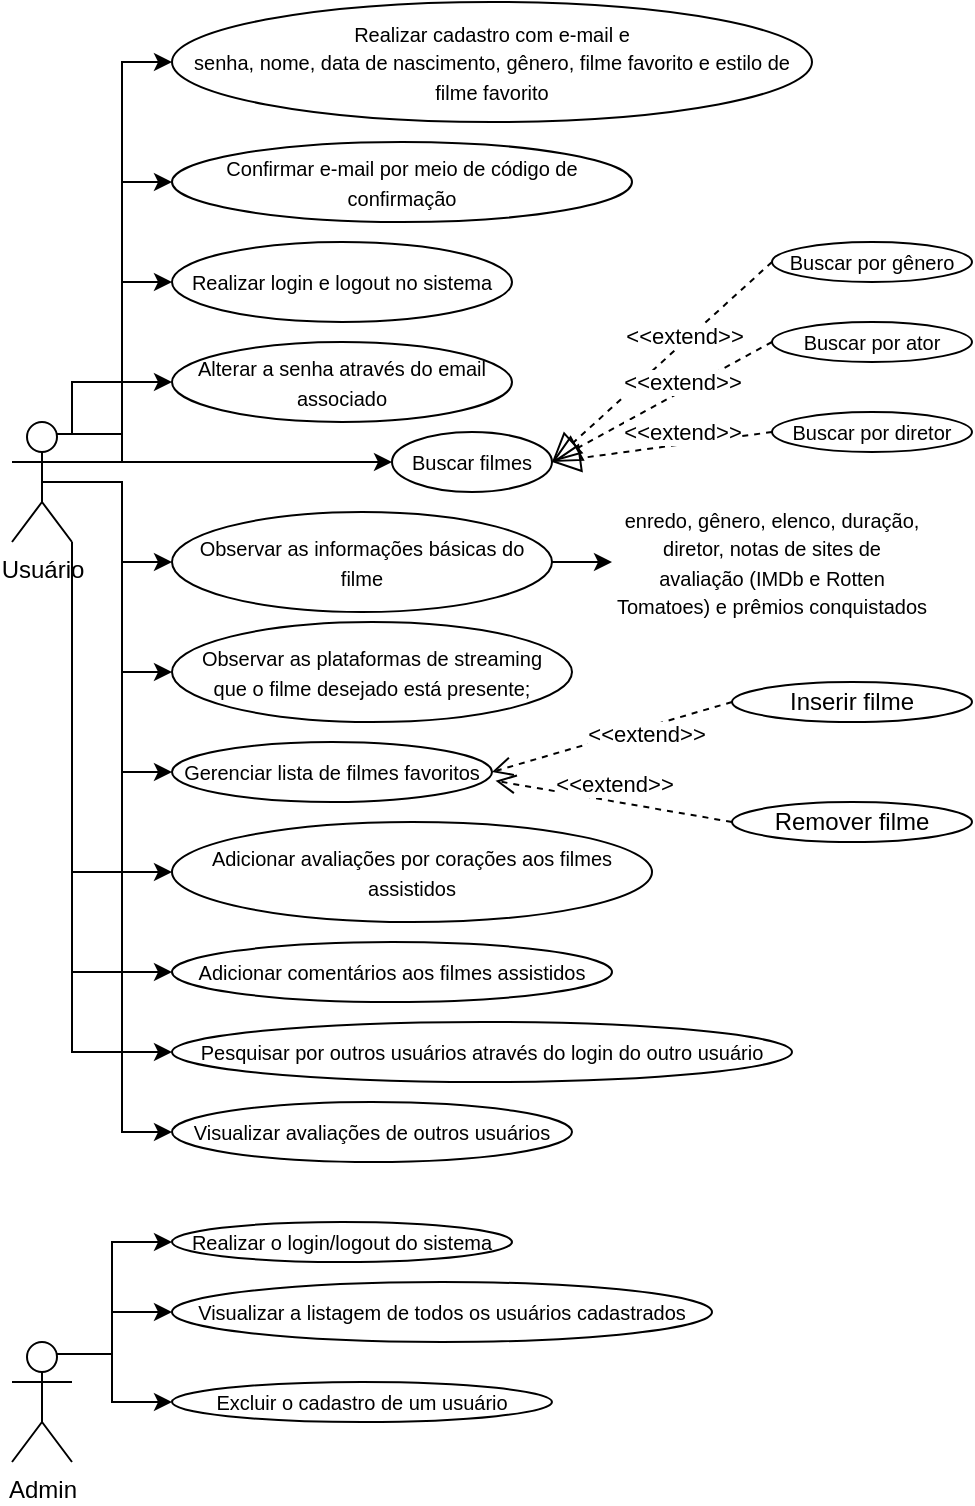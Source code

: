 <mxfile version="21.6.8" type="device">
  <diagram name="Page-1" id="ndGJzlXrIU8CfeqaNyqw">
    <mxGraphModel dx="927" dy="401" grid="1" gridSize="10" guides="1" tooltips="1" connect="1" arrows="1" fold="1" page="1" pageScale="1" pageWidth="850" pageHeight="1100" background="none" math="0" shadow="0">
      <root>
        <mxCell id="0" />
        <mxCell id="1" parent="0" />
        <mxCell id="X93Lmip0L_ZCADtNSoCG-7" style="edgeStyle=orthogonalEdgeStyle;rounded=0;orthogonalLoop=1;jettySize=auto;html=1;exitX=1;exitY=0.333;exitDx=0;exitDy=0;exitPerimeter=0;entryX=0;entryY=0.5;entryDx=0;entryDy=0;" parent="1" source="X93Lmip0L_ZCADtNSoCG-1" target="X93Lmip0L_ZCADtNSoCG-6" edge="1">
          <mxGeometry relative="1" as="geometry" />
        </mxCell>
        <mxCell id="X93Lmip0L_ZCADtNSoCG-10" style="edgeStyle=orthogonalEdgeStyle;rounded=0;orthogonalLoop=1;jettySize=auto;html=1;exitX=0.75;exitY=0.1;exitDx=0;exitDy=0;exitPerimeter=0;entryX=0;entryY=0.5;entryDx=0;entryDy=0;" parent="1" source="X93Lmip0L_ZCADtNSoCG-1" target="X93Lmip0L_ZCADtNSoCG-9" edge="1">
          <mxGeometry relative="1" as="geometry" />
        </mxCell>
        <mxCell id="X93Lmip0L_ZCADtNSoCG-12" style="edgeStyle=orthogonalEdgeStyle;rounded=0;orthogonalLoop=1;jettySize=auto;html=1;exitX=0.75;exitY=0.1;exitDx=0;exitDy=0;exitPerimeter=0;entryX=0;entryY=0.5;entryDx=0;entryDy=0;" parent="1" source="X93Lmip0L_ZCADtNSoCG-1" target="X93Lmip0L_ZCADtNSoCG-11" edge="1">
          <mxGeometry relative="1" as="geometry" />
        </mxCell>
        <mxCell id="X93Lmip0L_ZCADtNSoCG-14" style="edgeStyle=orthogonalEdgeStyle;rounded=0;orthogonalLoop=1;jettySize=auto;html=1;exitX=0.75;exitY=0.1;exitDx=0;exitDy=0;exitPerimeter=0;" parent="1" source="X93Lmip0L_ZCADtNSoCG-1" target="X93Lmip0L_ZCADtNSoCG-13" edge="1">
          <mxGeometry relative="1" as="geometry">
            <Array as="points">
              <mxPoint x="50" y="286" />
              <mxPoint x="50" y="260" />
            </Array>
          </mxGeometry>
        </mxCell>
        <mxCell id="X93Lmip0L_ZCADtNSoCG-17" style="edgeStyle=orthogonalEdgeStyle;rounded=0;orthogonalLoop=1;jettySize=auto;html=1;exitX=0.5;exitY=0.5;exitDx=0;exitDy=0;exitPerimeter=0;entryX=0;entryY=0.5;entryDx=0;entryDy=0;" parent="1" source="X93Lmip0L_ZCADtNSoCG-1" target="X93Lmip0L_ZCADtNSoCG-15" edge="1">
          <mxGeometry relative="1" as="geometry">
            <Array as="points">
              <mxPoint x="35" y="300" />
            </Array>
          </mxGeometry>
        </mxCell>
        <mxCell id="X93Lmip0L_ZCADtNSoCG-20" style="edgeStyle=orthogonalEdgeStyle;rounded=0;orthogonalLoop=1;jettySize=auto;html=1;exitX=0.5;exitY=0.5;exitDx=0;exitDy=0;exitPerimeter=0;" parent="1" source="X93Lmip0L_ZCADtNSoCG-1" target="X93Lmip0L_ZCADtNSoCG-18" edge="1">
          <mxGeometry relative="1" as="geometry" />
        </mxCell>
        <mxCell id="X93Lmip0L_ZCADtNSoCG-24" style="edgeStyle=orthogonalEdgeStyle;rounded=0;orthogonalLoop=1;jettySize=auto;html=1;exitX=0.5;exitY=0.5;exitDx=0;exitDy=0;exitPerimeter=0;entryX=0;entryY=0.5;entryDx=0;entryDy=0;" parent="1" source="X93Lmip0L_ZCADtNSoCG-1" target="X93Lmip0L_ZCADtNSoCG-23" edge="1">
          <mxGeometry relative="1" as="geometry" />
        </mxCell>
        <mxCell id="X93Lmip0L_ZCADtNSoCG-26" style="edgeStyle=orthogonalEdgeStyle;rounded=0;orthogonalLoop=1;jettySize=auto;html=1;exitX=0.5;exitY=0.5;exitDx=0;exitDy=0;exitPerimeter=0;entryX=0;entryY=0.5;entryDx=0;entryDy=0;" parent="1" source="X93Lmip0L_ZCADtNSoCG-1" target="X93Lmip0L_ZCADtNSoCG-25" edge="1">
          <mxGeometry relative="1" as="geometry" />
        </mxCell>
        <mxCell id="X93Lmip0L_ZCADtNSoCG-30" style="edgeStyle=orthogonalEdgeStyle;rounded=0;orthogonalLoop=1;jettySize=auto;html=1;exitX=1;exitY=1;exitDx=0;exitDy=0;exitPerimeter=0;entryX=0;entryY=0.5;entryDx=0;entryDy=0;" parent="1" source="X93Lmip0L_ZCADtNSoCG-1" target="X93Lmip0L_ZCADtNSoCG-29" edge="1">
          <mxGeometry relative="1" as="geometry" />
        </mxCell>
        <mxCell id="X93Lmip0L_ZCADtNSoCG-32" style="edgeStyle=orthogonalEdgeStyle;rounded=0;orthogonalLoop=1;jettySize=auto;html=1;exitX=1;exitY=1;exitDx=0;exitDy=0;exitPerimeter=0;entryX=0;entryY=0.5;entryDx=0;entryDy=0;" parent="1" source="X93Lmip0L_ZCADtNSoCG-1" target="X93Lmip0L_ZCADtNSoCG-31" edge="1">
          <mxGeometry relative="1" as="geometry" />
        </mxCell>
        <mxCell id="X93Lmip0L_ZCADtNSoCG-34" style="edgeStyle=orthogonalEdgeStyle;rounded=0;orthogonalLoop=1;jettySize=auto;html=1;exitX=1;exitY=1;exitDx=0;exitDy=0;exitPerimeter=0;entryX=0;entryY=0.5;entryDx=0;entryDy=0;" parent="1" source="X93Lmip0L_ZCADtNSoCG-1" target="X93Lmip0L_ZCADtNSoCG-33" edge="1">
          <mxGeometry relative="1" as="geometry" />
        </mxCell>
        <mxCell id="X93Lmip0L_ZCADtNSoCG-38" style="edgeStyle=orthogonalEdgeStyle;rounded=0;orthogonalLoop=1;jettySize=auto;html=1;entryX=0;entryY=0.5;entryDx=0;entryDy=0;" parent="1" source="X93Lmip0L_ZCADtNSoCG-1" target="X93Lmip0L_ZCADtNSoCG-37" edge="1">
          <mxGeometry relative="1" as="geometry" />
        </mxCell>
        <mxCell id="X93Lmip0L_ZCADtNSoCG-1" value="Usuário" style="shape=umlActor;verticalLabelPosition=bottom;verticalAlign=top;html=1;outlineConnect=0;" parent="1" vertex="1">
          <mxGeometry x="20" y="280" width="30" height="60" as="geometry" />
        </mxCell>
        <mxCell id="X93Lmip0L_ZCADtNSoCG-6" value="&lt;font style=&quot;font-size: 10px;&quot;&gt;Realizar cadastro com e-mail e&lt;br&gt;senha, nome, data de nascimento, gênero, filme favorito e estilo de filme favorito&lt;/font&gt;" style="ellipse;whiteSpace=wrap;html=1;" parent="1" vertex="1">
          <mxGeometry x="100" y="70" width="320" height="60" as="geometry" />
        </mxCell>
        <mxCell id="X93Lmip0L_ZCADtNSoCG-9" value="&lt;font style=&quot;font-size: 10px;&quot;&gt;Confirmar e-mail por meio de código de confirmação&lt;/font&gt;" style="ellipse;whiteSpace=wrap;html=1;" parent="1" vertex="1">
          <mxGeometry x="100" y="140" width="230" height="40" as="geometry" />
        </mxCell>
        <mxCell id="X93Lmip0L_ZCADtNSoCG-11" value="&lt;font style=&quot;font-size: 10px;&quot;&gt;Realizar login e logout no sistema&lt;/font&gt;" style="ellipse;whiteSpace=wrap;html=1;" parent="1" vertex="1">
          <mxGeometry x="100" y="190" width="170" height="40" as="geometry" />
        </mxCell>
        <mxCell id="X93Lmip0L_ZCADtNSoCG-13" value="&lt;font style=&quot;font-size: 10px;&quot;&gt;Alterar a senha através do email associado&lt;/font&gt;" style="ellipse;whiteSpace=wrap;html=1;" parent="1" vertex="1">
          <mxGeometry x="100" y="240" width="170" height="40" as="geometry" />
        </mxCell>
        <mxCell id="X93Lmip0L_ZCADtNSoCG-15" value="&lt;font style=&quot;font-size: 10px;&quot;&gt;Buscar filmes&lt;br&gt;&lt;/font&gt;" style="ellipse;whiteSpace=wrap;html=1;" parent="1" vertex="1">
          <mxGeometry x="210" y="285" width="80" height="30" as="geometry" />
        </mxCell>
        <mxCell id="X93Lmip0L_ZCADtNSoCG-18" value="&lt;font style=&quot;font-size: 10px;&quot;&gt;Observar as informações básicas do&lt;br&gt;filme&lt;/font&gt;" style="ellipse;whiteSpace=wrap;html=1;" parent="1" vertex="1">
          <mxGeometry x="100" y="325" width="190" height="50" as="geometry" />
        </mxCell>
        <mxCell id="X93Lmip0L_ZCADtNSoCG-23" value="&lt;font style=&quot;font-size: 10px;&quot;&gt;Observar as plataformas de streaming&lt;br&gt;que o filme desejado está presente;&lt;/font&gt;" style="ellipse;whiteSpace=wrap;html=1;" parent="1" vertex="1">
          <mxGeometry x="100" y="380" width="200" height="50" as="geometry" />
        </mxCell>
        <mxCell id="X93Lmip0L_ZCADtNSoCG-25" value="&lt;font style=&quot;font-size: 10px;&quot;&gt;Gerenciar lista de filmes favoritos&lt;/font&gt;" style="ellipse;whiteSpace=wrap;html=1;" parent="1" vertex="1">
          <mxGeometry x="100" y="440" width="160" height="30" as="geometry" />
        </mxCell>
        <mxCell id="X93Lmip0L_ZCADtNSoCG-29" value="&lt;font style=&quot;&quot;&gt;&lt;font style=&quot;font-size: 10px;&quot;&gt;Adicionar avaliações por corações aos filmes assistidos&lt;/font&gt;&lt;br&gt;&lt;/font&gt;" style="ellipse;whiteSpace=wrap;html=1;" parent="1" vertex="1">
          <mxGeometry x="100" y="480" width="240" height="50" as="geometry" />
        </mxCell>
        <mxCell id="X93Lmip0L_ZCADtNSoCG-31" value="&lt;font style=&quot;&quot;&gt;&lt;font style=&quot;font-size: 10px;&quot;&gt;Adicionar comentários aos filmes assistidos&lt;/font&gt;&lt;br&gt;&lt;/font&gt;" style="ellipse;whiteSpace=wrap;html=1;" parent="1" vertex="1">
          <mxGeometry x="100" y="540" width="220" height="30" as="geometry" />
        </mxCell>
        <mxCell id="X93Lmip0L_ZCADtNSoCG-33" value="&lt;font style=&quot;&quot;&gt;&lt;font style=&quot;font-size: 10px;&quot;&gt;Pesquisar por outros usuários através do login do outro usuário&lt;/font&gt;&lt;br&gt;&lt;/font&gt;" style="ellipse;whiteSpace=wrap;html=1;" parent="1" vertex="1">
          <mxGeometry x="100" y="580" width="310" height="30" as="geometry" />
        </mxCell>
        <mxCell id="X93Lmip0L_ZCADtNSoCG-37" value="&lt;font style=&quot;&quot;&gt;&lt;font style=&quot;font-size: 10px;&quot;&gt;Visualizar avaliações de outros usuários&lt;/font&gt;&lt;br&gt;&lt;/font&gt;" style="ellipse;whiteSpace=wrap;html=1;" parent="1" vertex="1">
          <mxGeometry x="100" y="620" width="200" height="30" as="geometry" />
        </mxCell>
        <mxCell id="X93Lmip0L_ZCADtNSoCG-48" style="edgeStyle=orthogonalEdgeStyle;rounded=0;orthogonalLoop=1;jettySize=auto;html=1;exitX=0.75;exitY=0.1;exitDx=0;exitDy=0;exitPerimeter=0;" parent="1" source="X93Lmip0L_ZCADtNSoCG-40" target="X93Lmip0L_ZCADtNSoCG-43" edge="1">
          <mxGeometry relative="1" as="geometry">
            <Array as="points">
              <mxPoint x="70" y="746" />
              <mxPoint x="70" y="725" />
            </Array>
          </mxGeometry>
        </mxCell>
        <mxCell id="X93Lmip0L_ZCADtNSoCG-49" style="edgeStyle=orthogonalEdgeStyle;rounded=0;orthogonalLoop=1;jettySize=auto;html=1;exitX=0.75;exitY=0.1;exitDx=0;exitDy=0;exitPerimeter=0;entryX=0;entryY=0.5;entryDx=0;entryDy=0;" parent="1" source="X93Lmip0L_ZCADtNSoCG-40" target="X93Lmip0L_ZCADtNSoCG-44" edge="1">
          <mxGeometry relative="1" as="geometry">
            <Array as="points">
              <mxPoint x="70" y="746" />
              <mxPoint x="70" y="770" />
              <mxPoint x="100" y="770" />
            </Array>
          </mxGeometry>
        </mxCell>
        <mxCell id="X93Lmip0L_ZCADtNSoCG-52" style="edgeStyle=orthogonalEdgeStyle;rounded=0;orthogonalLoop=1;jettySize=auto;html=1;exitX=0.75;exitY=0.1;exitDx=0;exitDy=0;exitPerimeter=0;entryX=0;entryY=0.5;entryDx=0;entryDy=0;" parent="1" source="X93Lmip0L_ZCADtNSoCG-40" target="X93Lmip0L_ZCADtNSoCG-46" edge="1">
          <mxGeometry relative="1" as="geometry">
            <Array as="points">
              <mxPoint x="70" y="746" />
              <mxPoint x="70" y="690" />
            </Array>
          </mxGeometry>
        </mxCell>
        <mxCell id="X93Lmip0L_ZCADtNSoCG-40" value="&lt;div&gt;Admin&lt;/div&gt;" style="shape=umlActor;verticalLabelPosition=bottom;verticalAlign=top;html=1;outlineConnect=0;" parent="1" vertex="1">
          <mxGeometry x="20" y="740" width="30" height="60" as="geometry" />
        </mxCell>
        <mxCell id="X93Lmip0L_ZCADtNSoCG-43" value="&lt;font style=&quot;&quot;&gt;&lt;font style=&quot;font-size: 10px;&quot;&gt;Visualizar a listagem de todos os usuários cadastrados&lt;/font&gt;&lt;br&gt;&lt;/font&gt;" style="ellipse;whiteSpace=wrap;html=1;" parent="1" vertex="1">
          <mxGeometry x="100" y="710" width="270" height="30" as="geometry" />
        </mxCell>
        <mxCell id="X93Lmip0L_ZCADtNSoCG-44" value="&lt;font style=&quot;&quot;&gt;&lt;font style=&quot;font-size: 10px;&quot;&gt;Excluir o cadastro de um usuário&lt;/font&gt;&lt;br&gt;&lt;/font&gt;" style="ellipse;whiteSpace=wrap;html=1;" parent="1" vertex="1">
          <mxGeometry x="100" y="760" width="190" height="20" as="geometry" />
        </mxCell>
        <mxCell id="X93Lmip0L_ZCADtNSoCG-46" value="&lt;font style=&quot;&quot;&gt;&lt;font style=&quot;font-size: 10px;&quot;&gt;Realizar o login/logout do sistema&lt;/font&gt;&lt;br&gt;&lt;/font&gt;" style="ellipse;whiteSpace=wrap;html=1;" parent="1" vertex="1">
          <mxGeometry x="100" y="680" width="170" height="20" as="geometry" />
        </mxCell>
        <mxCell id="X93Lmip0L_ZCADtNSoCG-69" value="&lt;div&gt;Inserir filme&lt;/div&gt;" style="ellipse;whiteSpace=wrap;html=1;" parent="1" vertex="1">
          <mxGeometry x="380" y="410" width="120" height="20" as="geometry" />
        </mxCell>
        <mxCell id="X93Lmip0L_ZCADtNSoCG-71" value="Remover filme" style="ellipse;whiteSpace=wrap;html=1;" parent="1" vertex="1">
          <mxGeometry x="380" y="470" width="120" height="20" as="geometry" />
        </mxCell>
        <mxCell id="X93Lmip0L_ZCADtNSoCG-72" value="&amp;lt;&amp;lt;extend&amp;gt;&amp;gt;" style="html=1;verticalAlign=bottom;endArrow=open;dashed=1;endSize=8;curved=0;rounded=0;exitX=0;exitY=0.5;exitDx=0;exitDy=0;entryX=1;entryY=0.5;entryDx=0;entryDy=0;" parent="1" source="X93Lmip0L_ZCADtNSoCG-69" target="X93Lmip0L_ZCADtNSoCG-25" edge="1">
          <mxGeometry x="-0.235" y="12" relative="1" as="geometry">
            <mxPoint x="489.44" y="386.1" as="sourcePoint" />
            <mxPoint x="285" y="440" as="targetPoint" />
            <mxPoint as="offset" />
          </mxGeometry>
        </mxCell>
        <mxCell id="X93Lmip0L_ZCADtNSoCG-76" value="&amp;lt;&amp;lt;extend&amp;gt;&amp;gt;" style="html=1;verticalAlign=bottom;endArrow=open;dashed=1;endSize=8;curved=0;rounded=0;exitX=0;exitY=0.5;exitDx=0;exitDy=0;entryX=1.011;entryY=0.647;entryDx=0;entryDy=0;entryPerimeter=0;" parent="1" source="X93Lmip0L_ZCADtNSoCG-71" target="X93Lmip0L_ZCADtNSoCG-25" edge="1">
          <mxGeometry relative="1" as="geometry">
            <mxPoint x="355" y="410" as="sourcePoint" />
            <mxPoint x="285.0" y="440" as="targetPoint" />
          </mxGeometry>
        </mxCell>
        <mxCell id="X93Lmip0L_ZCADtNSoCG-77" value="" style="endArrow=classic;html=1;rounded=0;exitX=1;exitY=0.5;exitDx=0;exitDy=0;entryX=0;entryY=0.5;entryDx=0;entryDy=0;" parent="1" source="X93Lmip0L_ZCADtNSoCG-18" target="2owjuL4q0EjUBGW6KN5H-2" edge="1">
          <mxGeometry width="50" height="50" relative="1" as="geometry">
            <mxPoint x="330" y="290" as="sourcePoint" />
            <mxPoint x="630.0" y="310" as="targetPoint" />
          </mxGeometry>
        </mxCell>
        <mxCell id="X93Lmip0L_ZCADtNSoCG-78" value="&lt;font style=&quot;font-size: 10px;&quot;&gt;Buscar por gênero&lt;br&gt;&lt;/font&gt;" style="ellipse;whiteSpace=wrap;html=1;" parent="1" vertex="1">
          <mxGeometry x="400" y="190" width="100" height="20" as="geometry" />
        </mxCell>
        <mxCell id="X93Lmip0L_ZCADtNSoCG-79" value="" style="endArrow=block;dashed=1;endFill=0;endSize=12;html=1;rounded=0;exitX=0;exitY=0.5;exitDx=0;exitDy=0;entryX=1;entryY=0.5;entryDx=0;entryDy=0;" parent="1" source="X93Lmip0L_ZCADtNSoCG-78" target="X93Lmip0L_ZCADtNSoCG-15" edge="1">
          <mxGeometry width="160" relative="1" as="geometry">
            <mxPoint x="375" y="390" as="sourcePoint" />
            <mxPoint x="240" y="450" as="targetPoint" />
          </mxGeometry>
        </mxCell>
        <mxCell id="X93Lmip0L_ZCADtNSoCG-80" value="&amp;lt;&amp;lt;extend&amp;gt;&amp;gt;" style="edgeLabel;html=1;align=center;verticalAlign=middle;resizable=0;points=[];" parent="X93Lmip0L_ZCADtNSoCG-79" vertex="1" connectable="0">
          <mxGeometry x="-0.114" y="2" relative="1" as="geometry">
            <mxPoint x="3" y="-9" as="offset" />
          </mxGeometry>
        </mxCell>
        <mxCell id="X93Lmip0L_ZCADtNSoCG-82" value="&lt;font style=&quot;font-size: 10px;&quot;&gt;Buscar por ator&lt;br&gt;&lt;/font&gt;" style="ellipse;whiteSpace=wrap;html=1;" parent="1" vertex="1">
          <mxGeometry x="400" y="230" width="100" height="20" as="geometry" />
        </mxCell>
        <mxCell id="X93Lmip0L_ZCADtNSoCG-83" value="&lt;font style=&quot;font-size: 10px;&quot;&gt;Buscar por diretor&lt;br&gt;&lt;/font&gt;" style="ellipse;whiteSpace=wrap;html=1;" parent="1" vertex="1">
          <mxGeometry x="400" y="275" width="100" height="20" as="geometry" />
        </mxCell>
        <mxCell id="X93Lmip0L_ZCADtNSoCG-84" value="" style="endArrow=block;dashed=1;endFill=0;endSize=12;html=1;rounded=0;exitX=0;exitY=0.5;exitDx=0;exitDy=0;entryX=1;entryY=0.5;entryDx=0;entryDy=0;" parent="1" source="X93Lmip0L_ZCADtNSoCG-82" target="X93Lmip0L_ZCADtNSoCG-15" edge="1">
          <mxGeometry width="160" relative="1" as="geometry">
            <mxPoint x="370" y="240" as="sourcePoint" />
            <mxPoint x="280" y="315" as="targetPoint" />
          </mxGeometry>
        </mxCell>
        <mxCell id="X93Lmip0L_ZCADtNSoCG-85" value="&amp;lt;&amp;lt;extend&amp;gt;&amp;gt;" style="edgeLabel;html=1;align=center;verticalAlign=middle;resizable=0;points=[];" parent="X93Lmip0L_ZCADtNSoCG-84" vertex="1" connectable="0">
          <mxGeometry x="-0.114" y="2" relative="1" as="geometry">
            <mxPoint x="3" y="-9" as="offset" />
          </mxGeometry>
        </mxCell>
        <mxCell id="X93Lmip0L_ZCADtNSoCG-86" value="" style="endArrow=block;dashed=1;endFill=0;endSize=12;html=1;rounded=0;exitX=0;exitY=0.5;exitDx=0;exitDy=0;entryX=1;entryY=0.5;entryDx=0;entryDy=0;" parent="1" source="X93Lmip0L_ZCADtNSoCG-83" target="X93Lmip0L_ZCADtNSoCG-15" edge="1">
          <mxGeometry width="160" relative="1" as="geometry">
            <mxPoint x="370" y="280" as="sourcePoint" />
            <mxPoint x="280" y="315" as="targetPoint" />
          </mxGeometry>
        </mxCell>
        <mxCell id="X93Lmip0L_ZCADtNSoCG-87" value="&amp;lt;&amp;lt;extend&amp;gt;&amp;gt;" style="edgeLabel;html=1;align=center;verticalAlign=middle;resizable=0;points=[];" parent="X93Lmip0L_ZCADtNSoCG-86" vertex="1" connectable="0">
          <mxGeometry x="-0.114" y="2" relative="1" as="geometry">
            <mxPoint x="3" y="-9" as="offset" />
          </mxGeometry>
        </mxCell>
        <mxCell id="2owjuL4q0EjUBGW6KN5H-2" value="&lt;font style=&quot;font-size: 10px;&quot;&gt;enredo, gênero, elenco, duração, diretor, notas de sites de&lt;br&gt;avaliação (IMDb e Rotten Tomatoes) e prêmios conquistados&lt;/font&gt;" style="text;html=1;strokeColor=none;fillColor=none;align=center;verticalAlign=middle;whiteSpace=wrap;rounded=0;shadow=0;" vertex="1" parent="1">
          <mxGeometry x="320" y="315" width="160" height="70" as="geometry" />
        </mxCell>
      </root>
    </mxGraphModel>
  </diagram>
</mxfile>
